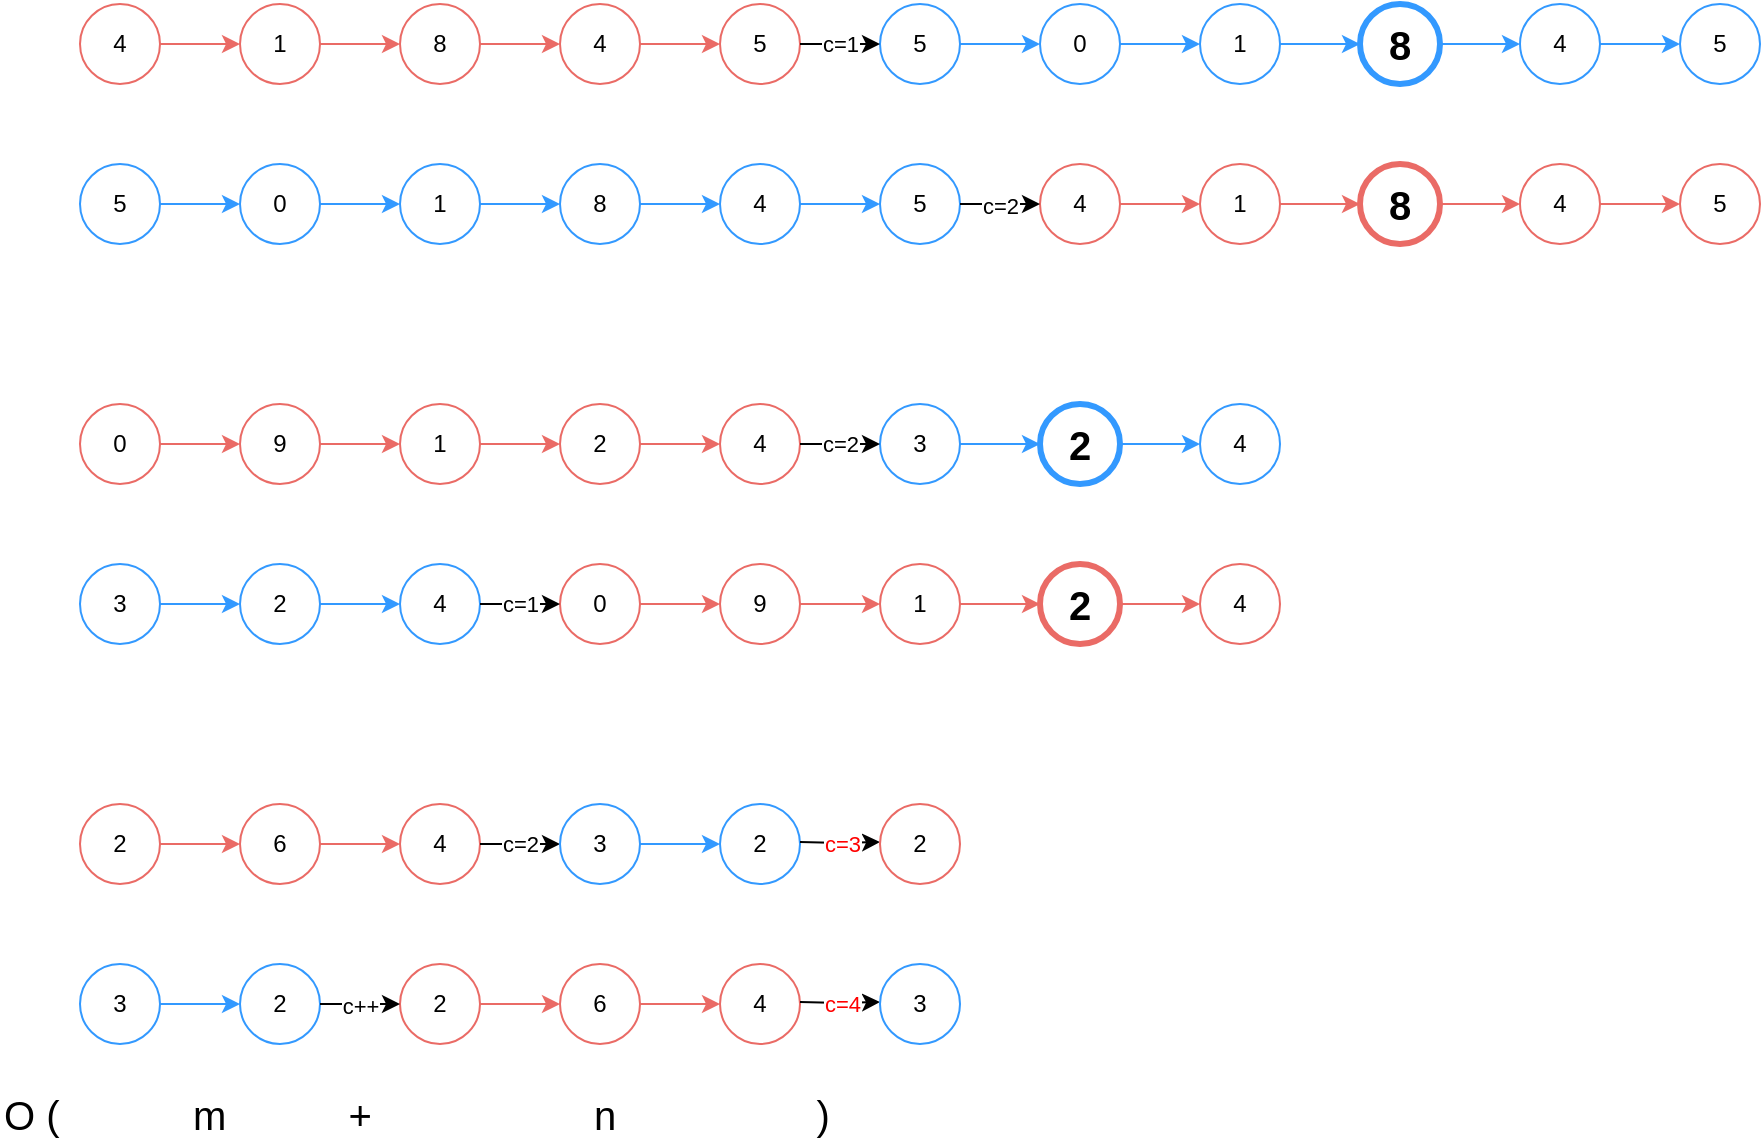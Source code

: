 <mxfile version="10.9.5" type="device"><diagram id="MU6FmItZfVkBV1Y_q-P8" name="Page-1"><mxGraphModel dx="1086" dy="808" grid="1" gridSize="10" guides="1" tooltips="1" connect="1" arrows="1" fold="1" page="1" pageScale="1" pageWidth="827" pageHeight="1169" math="0" shadow="0"><root><mxCell id="0"/><mxCell id="1" parent="0"/><mxCell id="hfgrG8m5vPyKyBXKYbzm-3" value="" style="edgeStyle=orthogonalEdgeStyle;rounded=0;orthogonalLoop=1;jettySize=auto;html=1;strokeColor=#EA6B66;" parent="1" source="hfgrG8m5vPyKyBXKYbzm-1" target="hfgrG8m5vPyKyBXKYbzm-2" edge="1"><mxGeometry relative="1" as="geometry"/></mxCell><mxCell id="hfgrG8m5vPyKyBXKYbzm-1" value="4" style="ellipse;whiteSpace=wrap;html=1;aspect=fixed;strokeColor=#EA6B66;" parent="1" vertex="1"><mxGeometry x="80" y="80" width="40" height="40" as="geometry"/></mxCell><mxCell id="hfgrG8m5vPyKyBXKYbzm-5" value="" style="edgeStyle=orthogonalEdgeStyle;rounded=0;orthogonalLoop=1;jettySize=auto;html=1;strokeColor=#EA6B66;" parent="1" source="hfgrG8m5vPyKyBXKYbzm-2" target="hfgrG8m5vPyKyBXKYbzm-4" edge="1"><mxGeometry relative="1" as="geometry"/></mxCell><mxCell id="hfgrG8m5vPyKyBXKYbzm-2" value="1" style="ellipse;whiteSpace=wrap;html=1;aspect=fixed;strokeColor=#EA6B66;" parent="1" vertex="1"><mxGeometry x="160" y="80" width="40" height="40" as="geometry"/></mxCell><mxCell id="hfgrG8m5vPyKyBXKYbzm-7" value="" style="edgeStyle=orthogonalEdgeStyle;rounded=0;orthogonalLoop=1;jettySize=auto;html=1;strokeColor=#EA6B66;" parent="1" source="hfgrG8m5vPyKyBXKYbzm-4" target="hfgrG8m5vPyKyBXKYbzm-6" edge="1"><mxGeometry relative="1" as="geometry"/></mxCell><mxCell id="hfgrG8m5vPyKyBXKYbzm-4" value="8" style="ellipse;whiteSpace=wrap;html=1;aspect=fixed;strokeColor=#EA6B66;" parent="1" vertex="1"><mxGeometry x="240" y="80" width="40" height="40" as="geometry"/></mxCell><mxCell id="hfgrG8m5vPyKyBXKYbzm-9" value="" style="edgeStyle=orthogonalEdgeStyle;rounded=0;orthogonalLoop=1;jettySize=auto;html=1;strokeColor=#EA6B66;" parent="1" source="hfgrG8m5vPyKyBXKYbzm-6" target="hfgrG8m5vPyKyBXKYbzm-8" edge="1"><mxGeometry relative="1" as="geometry"/></mxCell><mxCell id="hfgrG8m5vPyKyBXKYbzm-6" value="4" style="ellipse;whiteSpace=wrap;html=1;aspect=fixed;strokeColor=#EA6B66;" parent="1" vertex="1"><mxGeometry x="320" y="80" width="40" height="40" as="geometry"/></mxCell><mxCell id="hfgrG8m5vPyKyBXKYbzm-8" value="5" style="ellipse;whiteSpace=wrap;html=1;aspect=fixed;strokeColor=#EA6B66;" parent="1" vertex="1"><mxGeometry x="400" y="80" width="40" height="40" as="geometry"/></mxCell><mxCell id="hfgrG8m5vPyKyBXKYbzm-10" value="" style="edgeStyle=orthogonalEdgeStyle;rounded=0;orthogonalLoop=1;jettySize=auto;html=1;strokeColor=#3399FF;" parent="1" source="hfgrG8m5vPyKyBXKYbzm-11" target="hfgrG8m5vPyKyBXKYbzm-13" edge="1"><mxGeometry relative="1" as="geometry"/></mxCell><mxCell id="hfgrG8m5vPyKyBXKYbzm-11" value="5" style="ellipse;whiteSpace=wrap;html=1;aspect=fixed;strokeColor=#3399FF;" parent="1" vertex="1"><mxGeometry x="80" y="160" width="40" height="40" as="geometry"/></mxCell><mxCell id="hfgrG8m5vPyKyBXKYbzm-12" value="" style="edgeStyle=orthogonalEdgeStyle;rounded=0;orthogonalLoop=1;jettySize=auto;html=1;strokeColor=#3399FF;" parent="1" source="hfgrG8m5vPyKyBXKYbzm-13" target="hfgrG8m5vPyKyBXKYbzm-15" edge="1"><mxGeometry relative="1" as="geometry"/></mxCell><mxCell id="hfgrG8m5vPyKyBXKYbzm-13" value="0" style="ellipse;whiteSpace=wrap;html=1;aspect=fixed;strokeColor=#3399FF;" parent="1" vertex="1"><mxGeometry x="160" y="160" width="40" height="40" as="geometry"/></mxCell><mxCell id="hfgrG8m5vPyKyBXKYbzm-14" value="" style="edgeStyle=orthogonalEdgeStyle;rounded=0;orthogonalLoop=1;jettySize=auto;html=1;strokeColor=#3399FF;" parent="1" source="hfgrG8m5vPyKyBXKYbzm-15" target="hfgrG8m5vPyKyBXKYbzm-17" edge="1"><mxGeometry relative="1" as="geometry"/></mxCell><mxCell id="hfgrG8m5vPyKyBXKYbzm-15" value="1" style="ellipse;whiteSpace=wrap;html=1;aspect=fixed;strokeColor=#3399FF;" parent="1" vertex="1"><mxGeometry x="240" y="160" width="40" height="40" as="geometry"/></mxCell><mxCell id="hfgrG8m5vPyKyBXKYbzm-16" value="" style="edgeStyle=orthogonalEdgeStyle;rounded=0;orthogonalLoop=1;jettySize=auto;html=1;strokeColor=#3399FF;" parent="1" source="hfgrG8m5vPyKyBXKYbzm-17" target="hfgrG8m5vPyKyBXKYbzm-18" edge="1"><mxGeometry relative="1" as="geometry"/></mxCell><mxCell id="hfgrG8m5vPyKyBXKYbzm-17" value="8" style="ellipse;whiteSpace=wrap;html=1;aspect=fixed;strokeColor=#3399FF;" parent="1" vertex="1"><mxGeometry x="320" y="160" width="40" height="40" as="geometry"/></mxCell><mxCell id="hfgrG8m5vPyKyBXKYbzm-20" value="" style="edgeStyle=orthogonalEdgeStyle;rounded=0;orthogonalLoop=1;jettySize=auto;html=1;strokeColor=#3399FF;" parent="1" source="hfgrG8m5vPyKyBXKYbzm-18" target="hfgrG8m5vPyKyBXKYbzm-19" edge="1"><mxGeometry relative="1" as="geometry"/></mxCell><mxCell id="hfgrG8m5vPyKyBXKYbzm-18" value="4" style="ellipse;whiteSpace=wrap;html=1;aspect=fixed;strokeColor=#3399FF;" parent="1" vertex="1"><mxGeometry x="400" y="160" width="40" height="40" as="geometry"/></mxCell><mxCell id="hfgrG8m5vPyKyBXKYbzm-19" value="5" style="ellipse;whiteSpace=wrap;html=1;aspect=fixed;strokeColor=#3399FF;" parent="1" vertex="1"><mxGeometry x="480" y="160" width="40" height="40" as="geometry"/></mxCell><mxCell id="hfgrG8m5vPyKyBXKYbzm-21" value="" style="edgeStyle=orthogonalEdgeStyle;rounded=0;orthogonalLoop=1;jettySize=auto;html=1;strokeColor=#3399FF;" parent="1" source="hfgrG8m5vPyKyBXKYbzm-22" target="hfgrG8m5vPyKyBXKYbzm-24" edge="1"><mxGeometry relative="1" as="geometry"/></mxCell><mxCell id="hfgrG8m5vPyKyBXKYbzm-22" value="5" style="ellipse;whiteSpace=wrap;html=1;aspect=fixed;strokeColor=#3399FF;" parent="1" vertex="1"><mxGeometry x="480" y="80" width="40" height="40" as="geometry"/></mxCell><mxCell id="hfgrG8m5vPyKyBXKYbzm-23" value="" style="edgeStyle=orthogonalEdgeStyle;rounded=0;orthogonalLoop=1;jettySize=auto;html=1;strokeColor=#3399FF;" parent="1" source="hfgrG8m5vPyKyBXKYbzm-24" target="hfgrG8m5vPyKyBXKYbzm-26" edge="1"><mxGeometry relative="1" as="geometry"/></mxCell><mxCell id="hfgrG8m5vPyKyBXKYbzm-24" value="0" style="ellipse;whiteSpace=wrap;html=1;aspect=fixed;strokeColor=#3399FF;" parent="1" vertex="1"><mxGeometry x="560" y="80" width="40" height="40" as="geometry"/></mxCell><mxCell id="hfgrG8m5vPyKyBXKYbzm-25" value="" style="edgeStyle=orthogonalEdgeStyle;rounded=0;orthogonalLoop=1;jettySize=auto;html=1;strokeColor=#3399FF;" parent="1" source="hfgrG8m5vPyKyBXKYbzm-26" target="hfgrG8m5vPyKyBXKYbzm-28" edge="1"><mxGeometry relative="1" as="geometry"/></mxCell><mxCell id="hfgrG8m5vPyKyBXKYbzm-26" value="1" style="ellipse;whiteSpace=wrap;html=1;aspect=fixed;strokeColor=#3399FF;" parent="1" vertex="1"><mxGeometry x="640" y="80" width="40" height="40" as="geometry"/></mxCell><mxCell id="hfgrG8m5vPyKyBXKYbzm-27" value="" style="edgeStyle=orthogonalEdgeStyle;rounded=0;orthogonalLoop=1;jettySize=auto;html=1;strokeColor=#3399FF;" parent="1" source="hfgrG8m5vPyKyBXKYbzm-28" target="hfgrG8m5vPyKyBXKYbzm-30" edge="1"><mxGeometry relative="1" as="geometry"/></mxCell><mxCell id="hfgrG8m5vPyKyBXKYbzm-28" value="8" style="ellipse;whiteSpace=wrap;html=1;aspect=fixed;fillColor=#ffffff;strokeColor=#3399FF;fontStyle=1;fontSize=20;strokeWidth=3;" parent="1" vertex="1"><mxGeometry x="720" y="80" width="40" height="40" as="geometry"/></mxCell><mxCell id="hfgrG8m5vPyKyBXKYbzm-29" value="" style="edgeStyle=orthogonalEdgeStyle;rounded=0;orthogonalLoop=1;jettySize=auto;html=1;strokeColor=#3399FF;" parent="1" source="hfgrG8m5vPyKyBXKYbzm-30" target="hfgrG8m5vPyKyBXKYbzm-31" edge="1"><mxGeometry relative="1" as="geometry"/></mxCell><mxCell id="hfgrG8m5vPyKyBXKYbzm-30" value="4" style="ellipse;whiteSpace=wrap;html=1;aspect=fixed;strokeColor=#3399FF;" parent="1" vertex="1"><mxGeometry x="800" y="80" width="40" height="40" as="geometry"/></mxCell><mxCell id="hfgrG8m5vPyKyBXKYbzm-31" value="5" style="ellipse;whiteSpace=wrap;html=1;aspect=fixed;strokeColor=#3399FF;" parent="1" vertex="1"><mxGeometry x="880" y="80" width="40" height="40" as="geometry"/></mxCell><mxCell id="hfgrG8m5vPyKyBXKYbzm-32" value="c=1" style="edgeStyle=orthogonalEdgeStyle;rounded=0;orthogonalLoop=1;jettySize=auto;html=1;entryX=0;entryY=0.5;entryDx=0;entryDy=0;exitX=1;exitY=0.5;exitDx=0;exitDy=0;" parent="1" source="hfgrG8m5vPyKyBXKYbzm-8" target="hfgrG8m5vPyKyBXKYbzm-22" edge="1"><mxGeometry relative="1" as="geometry"><mxPoint x="370" y="110" as="sourcePoint"/><mxPoint x="410" y="110" as="targetPoint"/></mxGeometry></mxCell><mxCell id="hfgrG8m5vPyKyBXKYbzm-44" value="" style="edgeStyle=orthogonalEdgeStyle;rounded=0;orthogonalLoop=1;jettySize=auto;html=1;strokeColor=#EA6B66;" parent="1" source="hfgrG8m5vPyKyBXKYbzm-45" target="hfgrG8m5vPyKyBXKYbzm-47" edge="1"><mxGeometry relative="1" as="geometry"/></mxCell><mxCell id="hfgrG8m5vPyKyBXKYbzm-45" value="4" style="ellipse;whiteSpace=wrap;html=1;aspect=fixed;strokeColor=#EA6B66;" parent="1" vertex="1"><mxGeometry x="560" y="160" width="40" height="40" as="geometry"/></mxCell><mxCell id="hfgrG8m5vPyKyBXKYbzm-46" value="" style="edgeStyle=orthogonalEdgeStyle;rounded=0;orthogonalLoop=1;jettySize=auto;html=1;strokeColor=#EA6B66;" parent="1" source="hfgrG8m5vPyKyBXKYbzm-47" target="hfgrG8m5vPyKyBXKYbzm-49" edge="1"><mxGeometry relative="1" as="geometry"/></mxCell><mxCell id="hfgrG8m5vPyKyBXKYbzm-47" value="1" style="ellipse;whiteSpace=wrap;html=1;aspect=fixed;strokeColor=#EA6B66;" parent="1" vertex="1"><mxGeometry x="640" y="160" width="40" height="40" as="geometry"/></mxCell><mxCell id="hfgrG8m5vPyKyBXKYbzm-48" value="" style="edgeStyle=orthogonalEdgeStyle;rounded=0;orthogonalLoop=1;jettySize=auto;html=1;strokeColor=#EA6B66;" parent="1" source="hfgrG8m5vPyKyBXKYbzm-49" target="hfgrG8m5vPyKyBXKYbzm-51" edge="1"><mxGeometry relative="1" as="geometry"/></mxCell><mxCell id="hfgrG8m5vPyKyBXKYbzm-49" value="8" style="ellipse;whiteSpace=wrap;html=1;aspect=fixed;fillColor=#ffffff;strokeColor=#EA6B66;fontStyle=1;fontSize=20;strokeWidth=3;" parent="1" vertex="1"><mxGeometry x="720" y="160" width="40" height="40" as="geometry"/></mxCell><mxCell id="hfgrG8m5vPyKyBXKYbzm-50" value="" style="edgeStyle=orthogonalEdgeStyle;rounded=0;orthogonalLoop=1;jettySize=auto;html=1;strokeColor=#EA6B66;" parent="1" source="hfgrG8m5vPyKyBXKYbzm-51" target="hfgrG8m5vPyKyBXKYbzm-52" edge="1"><mxGeometry relative="1" as="geometry"/></mxCell><mxCell id="hfgrG8m5vPyKyBXKYbzm-51" value="4" style="ellipse;whiteSpace=wrap;html=1;aspect=fixed;strokeColor=#EA6B66;" parent="1" vertex="1"><mxGeometry x="800" y="160" width="40" height="40" as="geometry"/></mxCell><mxCell id="hfgrG8m5vPyKyBXKYbzm-52" value="5" style="ellipse;whiteSpace=wrap;html=1;aspect=fixed;strokeColor=#EA6B66;" parent="1" vertex="1"><mxGeometry x="880" y="160" width="40" height="40" as="geometry"/></mxCell><mxCell id="hfgrG8m5vPyKyBXKYbzm-53" value="c=2" style="edgeStyle=orthogonalEdgeStyle;rounded=0;orthogonalLoop=1;jettySize=auto;html=1;exitX=1;exitY=0.5;exitDx=0;exitDy=0;" parent="1" source="hfgrG8m5vPyKyBXKYbzm-19" edge="1"><mxGeometry relative="1" as="geometry"><mxPoint x="530" y="110" as="sourcePoint"/><mxPoint x="560" y="180" as="targetPoint"/></mxGeometry></mxCell><mxCell id="hfgrG8m5vPyKyBXKYbzm-74" value="" style="edgeStyle=orthogonalEdgeStyle;rounded=0;orthogonalLoop=1;jettySize=auto;html=1;strokeColor=#EA6B66;" parent="1" source="hfgrG8m5vPyKyBXKYbzm-75" target="hfgrG8m5vPyKyBXKYbzm-77" edge="1"><mxGeometry relative="1" as="geometry"/></mxCell><mxCell id="hfgrG8m5vPyKyBXKYbzm-75" value="0" style="ellipse;whiteSpace=wrap;html=1;aspect=fixed;strokeColor=#EA6B66;" parent="1" vertex="1"><mxGeometry x="80" y="280" width="40" height="40" as="geometry"/></mxCell><mxCell id="hfgrG8m5vPyKyBXKYbzm-76" value="" style="edgeStyle=orthogonalEdgeStyle;rounded=0;orthogonalLoop=1;jettySize=auto;html=1;strokeColor=#EA6B66;" parent="1" source="hfgrG8m5vPyKyBXKYbzm-77" target="hfgrG8m5vPyKyBXKYbzm-79" edge="1"><mxGeometry relative="1" as="geometry"/></mxCell><mxCell id="hfgrG8m5vPyKyBXKYbzm-77" value="9" style="ellipse;whiteSpace=wrap;html=1;aspect=fixed;strokeColor=#EA6B66;" parent="1" vertex="1"><mxGeometry x="160" y="280" width="40" height="40" as="geometry"/></mxCell><mxCell id="hfgrG8m5vPyKyBXKYbzm-78" value="" style="edgeStyle=orthogonalEdgeStyle;rounded=0;orthogonalLoop=1;jettySize=auto;html=1;strokeColor=#EA6B66;" parent="1" source="hfgrG8m5vPyKyBXKYbzm-79" target="hfgrG8m5vPyKyBXKYbzm-81" edge="1"><mxGeometry relative="1" as="geometry"/></mxCell><mxCell id="hfgrG8m5vPyKyBXKYbzm-79" value="1" style="ellipse;whiteSpace=wrap;html=1;aspect=fixed;strokeColor=#EA6B66;" parent="1" vertex="1"><mxGeometry x="240" y="280" width="40" height="40" as="geometry"/></mxCell><mxCell id="hfgrG8m5vPyKyBXKYbzm-80" value="" style="edgeStyle=orthogonalEdgeStyle;rounded=0;orthogonalLoop=1;jettySize=auto;html=1;strokeColor=#EA6B66;" parent="1" source="hfgrG8m5vPyKyBXKYbzm-81" target="hfgrG8m5vPyKyBXKYbzm-82" edge="1"><mxGeometry relative="1" as="geometry"/></mxCell><mxCell id="hfgrG8m5vPyKyBXKYbzm-81" value="2" style="ellipse;whiteSpace=wrap;html=1;aspect=fixed;strokeColor=#EA6B66;" parent="1" vertex="1"><mxGeometry x="320" y="280" width="40" height="40" as="geometry"/></mxCell><mxCell id="hfgrG8m5vPyKyBXKYbzm-82" value="4" style="ellipse;whiteSpace=wrap;html=1;aspect=fixed;strokeColor=#EA6B66;" parent="1" vertex="1"><mxGeometry x="400" y="280" width="40" height="40" as="geometry"/></mxCell><mxCell id="hfgrG8m5vPyKyBXKYbzm-83" value="" style="edgeStyle=orthogonalEdgeStyle;rounded=0;orthogonalLoop=1;jettySize=auto;html=1;strokeColor=#3399FF;" parent="1" source="hfgrG8m5vPyKyBXKYbzm-84" target="hfgrG8m5vPyKyBXKYbzm-86" edge="1"><mxGeometry relative="1" as="geometry"/></mxCell><mxCell id="hfgrG8m5vPyKyBXKYbzm-84" value="3" style="ellipse;whiteSpace=wrap;html=1;aspect=fixed;strokeColor=#3399FF;" parent="1" vertex="1"><mxGeometry x="80" y="360" width="40" height="40" as="geometry"/></mxCell><mxCell id="hfgrG8m5vPyKyBXKYbzm-85" value="" style="edgeStyle=orthogonalEdgeStyle;rounded=0;orthogonalLoop=1;jettySize=auto;html=1;strokeColor=#3399FF;" parent="1" source="hfgrG8m5vPyKyBXKYbzm-86" target="hfgrG8m5vPyKyBXKYbzm-87" edge="1"><mxGeometry relative="1" as="geometry"/></mxCell><mxCell id="hfgrG8m5vPyKyBXKYbzm-86" value="2" style="ellipse;whiteSpace=wrap;html=1;aspect=fixed;strokeColor=#3399FF;" parent="1" vertex="1"><mxGeometry x="160" y="360" width="40" height="40" as="geometry"/></mxCell><mxCell id="hfgrG8m5vPyKyBXKYbzm-87" value="4" style="ellipse;whiteSpace=wrap;html=1;aspect=fixed;strokeColor=#3399FF;" parent="1" vertex="1"><mxGeometry x="240" y="360" width="40" height="40" as="geometry"/></mxCell><mxCell id="hfgrG8m5vPyKyBXKYbzm-89" value="" style="edgeStyle=orthogonalEdgeStyle;rounded=0;orthogonalLoop=1;jettySize=auto;html=1;strokeColor=#EA6B66;" parent="1" source="hfgrG8m5vPyKyBXKYbzm-90" target="hfgrG8m5vPyKyBXKYbzm-92" edge="1"><mxGeometry relative="1" as="geometry"/></mxCell><mxCell id="hfgrG8m5vPyKyBXKYbzm-90" value="0" style="ellipse;whiteSpace=wrap;html=1;aspect=fixed;strokeColor=#EA6B66;" parent="1" vertex="1"><mxGeometry x="320" y="360" width="40" height="40" as="geometry"/></mxCell><mxCell id="hfgrG8m5vPyKyBXKYbzm-91" value="" style="edgeStyle=orthogonalEdgeStyle;rounded=0;orthogonalLoop=1;jettySize=auto;html=1;strokeColor=#EA6B66;" parent="1" source="hfgrG8m5vPyKyBXKYbzm-92" target="hfgrG8m5vPyKyBXKYbzm-94" edge="1"><mxGeometry relative="1" as="geometry"/></mxCell><mxCell id="hfgrG8m5vPyKyBXKYbzm-92" value="9" style="ellipse;whiteSpace=wrap;html=1;aspect=fixed;strokeColor=#EA6B66;" parent="1" vertex="1"><mxGeometry x="400" y="360" width="40" height="40" as="geometry"/></mxCell><mxCell id="hfgrG8m5vPyKyBXKYbzm-93" value="" style="edgeStyle=orthogonalEdgeStyle;rounded=0;orthogonalLoop=1;jettySize=auto;html=1;strokeColor=#EA6B66;" parent="1" source="hfgrG8m5vPyKyBXKYbzm-94" target="hfgrG8m5vPyKyBXKYbzm-96" edge="1"><mxGeometry relative="1" as="geometry"/></mxCell><mxCell id="hfgrG8m5vPyKyBXKYbzm-94" value="1" style="ellipse;whiteSpace=wrap;html=1;aspect=fixed;strokeColor=#EA6B66;" parent="1" vertex="1"><mxGeometry x="480" y="360" width="40" height="40" as="geometry"/></mxCell><mxCell id="hfgrG8m5vPyKyBXKYbzm-95" value="" style="edgeStyle=orthogonalEdgeStyle;rounded=0;orthogonalLoop=1;jettySize=auto;html=1;strokeColor=#EA6B66;" parent="1" source="hfgrG8m5vPyKyBXKYbzm-96" target="hfgrG8m5vPyKyBXKYbzm-97" edge="1"><mxGeometry relative="1" as="geometry"/></mxCell><mxCell id="hfgrG8m5vPyKyBXKYbzm-96" value="2" style="ellipse;whiteSpace=wrap;html=1;aspect=fixed;strokeColor=#EA6B66;fontStyle=1;fontSize=20;strokeWidth=3;" parent="1" vertex="1"><mxGeometry x="560" y="360" width="40" height="40" as="geometry"/></mxCell><mxCell id="hfgrG8m5vPyKyBXKYbzm-97" value="4" style="ellipse;whiteSpace=wrap;html=1;aspect=fixed;strokeColor=#EA6B66;" parent="1" vertex="1"><mxGeometry x="640" y="360" width="40" height="40" as="geometry"/></mxCell><mxCell id="hfgrG8m5vPyKyBXKYbzm-98" value="" style="edgeStyle=orthogonalEdgeStyle;rounded=0;orthogonalLoop=1;jettySize=auto;html=1;strokeColor=#3399FF;" parent="1" source="hfgrG8m5vPyKyBXKYbzm-99" target="hfgrG8m5vPyKyBXKYbzm-101" edge="1"><mxGeometry relative="1" as="geometry"/></mxCell><mxCell id="hfgrG8m5vPyKyBXKYbzm-99" value="3" style="ellipse;whiteSpace=wrap;html=1;aspect=fixed;strokeColor=#3399FF;" parent="1" vertex="1"><mxGeometry x="480" y="280" width="40" height="40" as="geometry"/></mxCell><mxCell id="hfgrG8m5vPyKyBXKYbzm-100" value="" style="edgeStyle=orthogonalEdgeStyle;rounded=0;orthogonalLoop=1;jettySize=auto;html=1;strokeColor=#3399FF;" parent="1" source="hfgrG8m5vPyKyBXKYbzm-101" target="hfgrG8m5vPyKyBXKYbzm-102" edge="1"><mxGeometry relative="1" as="geometry"/></mxCell><mxCell id="hfgrG8m5vPyKyBXKYbzm-101" value="2" style="ellipse;whiteSpace=wrap;html=1;aspect=fixed;strokeColor=#3399FF;fontStyle=1;fontSize=20;strokeWidth=3;" parent="1" vertex="1"><mxGeometry x="560" y="280" width="40" height="40" as="geometry"/></mxCell><mxCell id="hfgrG8m5vPyKyBXKYbzm-102" value="4" style="ellipse;whiteSpace=wrap;html=1;aspect=fixed;strokeColor=#3399FF;" parent="1" vertex="1"><mxGeometry x="640" y="280" width="40" height="40" as="geometry"/></mxCell><mxCell id="hfgrG8m5vPyKyBXKYbzm-104" value="c=1" style="edgeStyle=orthogonalEdgeStyle;rounded=0;orthogonalLoop=1;jettySize=auto;html=1;entryX=0;entryY=0.5;entryDx=0;entryDy=0;exitX=1;exitY=0.5;exitDx=0;exitDy=0;" parent="1" source="hfgrG8m5vPyKyBXKYbzm-87" target="hfgrG8m5vPyKyBXKYbzm-90" edge="1"><mxGeometry relative="1" as="geometry"><mxPoint x="450" y="110" as="sourcePoint"/><mxPoint x="490" y="110" as="targetPoint"/></mxGeometry></mxCell><mxCell id="hfgrG8m5vPyKyBXKYbzm-105" value="c=2" style="edgeStyle=orthogonalEdgeStyle;rounded=0;orthogonalLoop=1;jettySize=auto;html=1;entryX=0;entryY=0.5;entryDx=0;entryDy=0;exitX=1;exitY=0.5;exitDx=0;exitDy=0;" parent="1" source="hfgrG8m5vPyKyBXKYbzm-82" target="hfgrG8m5vPyKyBXKYbzm-99" edge="1"><mxGeometry relative="1" as="geometry"><mxPoint x="460" y="250" as="sourcePoint"/><mxPoint x="330" y="390" as="targetPoint"/></mxGeometry></mxCell><mxCell id="hfgrG8m5vPyKyBXKYbzm-106" value="" style="edgeStyle=orthogonalEdgeStyle;rounded=0;orthogonalLoop=1;jettySize=auto;html=1;strokeColor=#EA6B66;" parent="1" source="hfgrG8m5vPyKyBXKYbzm-107" target="hfgrG8m5vPyKyBXKYbzm-109" edge="1"><mxGeometry relative="1" as="geometry"/></mxCell><mxCell id="hfgrG8m5vPyKyBXKYbzm-107" value="2" style="ellipse;whiteSpace=wrap;html=1;aspect=fixed;strokeColor=#EA6B66;" parent="1" vertex="1"><mxGeometry x="80" y="480" width="40" height="40" as="geometry"/></mxCell><mxCell id="hfgrG8m5vPyKyBXKYbzm-108" value="" style="edgeStyle=orthogonalEdgeStyle;rounded=0;orthogonalLoop=1;jettySize=auto;html=1;strokeColor=#EA6B66;" parent="1" source="hfgrG8m5vPyKyBXKYbzm-109" target="hfgrG8m5vPyKyBXKYbzm-110" edge="1"><mxGeometry relative="1" as="geometry"/></mxCell><mxCell id="hfgrG8m5vPyKyBXKYbzm-109" value="6" style="ellipse;whiteSpace=wrap;html=1;aspect=fixed;strokeColor=#EA6B66;" parent="1" vertex="1"><mxGeometry x="160" y="480" width="40" height="40" as="geometry"/></mxCell><mxCell id="hfgrG8m5vPyKyBXKYbzm-110" value="4" style="ellipse;whiteSpace=wrap;html=1;aspect=fixed;strokeColor=#EA6B66;" parent="1" vertex="1"><mxGeometry x="240" y="480" width="40" height="40" as="geometry"/></mxCell><mxCell id="hfgrG8m5vPyKyBXKYbzm-111" value="" style="edgeStyle=orthogonalEdgeStyle;rounded=0;orthogonalLoop=1;jettySize=auto;html=1;strokeColor=#3399FF;" parent="1" source="hfgrG8m5vPyKyBXKYbzm-112" target="hfgrG8m5vPyKyBXKYbzm-114" edge="1"><mxGeometry relative="1" as="geometry"/></mxCell><mxCell id="hfgrG8m5vPyKyBXKYbzm-112" value="3" style="ellipse;whiteSpace=wrap;html=1;aspect=fixed;strokeColor=#3399FF;" parent="1" vertex="1"><mxGeometry x="80" y="560" width="40" height="40" as="geometry"/></mxCell><mxCell id="hfgrG8m5vPyKyBXKYbzm-114" value="2" style="ellipse;whiteSpace=wrap;html=1;aspect=fixed;strokeColor=#3399FF;" parent="1" vertex="1"><mxGeometry x="160" y="560" width="40" height="40" as="geometry"/></mxCell><mxCell id="hfgrG8m5vPyKyBXKYbzm-116" value="c=2" style="edgeStyle=orthogonalEdgeStyle;rounded=0;orthogonalLoop=1;jettySize=auto;html=1;entryX=0;entryY=0.5;entryDx=0;entryDy=0;exitX=1;exitY=0.5;exitDx=0;exitDy=0;" parent="1" source="hfgrG8m5vPyKyBXKYbzm-110" target="hfgrG8m5vPyKyBXKYbzm-118" edge="1"><mxGeometry relative="1" as="geometry"><mxPoint x="290" y="390" as="sourcePoint"/><mxPoint x="330" y="390" as="targetPoint"/></mxGeometry></mxCell><mxCell id="hfgrG8m5vPyKyBXKYbzm-117" value="" style="edgeStyle=orthogonalEdgeStyle;rounded=0;orthogonalLoop=1;jettySize=auto;html=1;strokeColor=#3399FF;" parent="1" source="hfgrG8m5vPyKyBXKYbzm-118" target="hfgrG8m5vPyKyBXKYbzm-119" edge="1"><mxGeometry relative="1" as="geometry"/></mxCell><mxCell id="hfgrG8m5vPyKyBXKYbzm-118" value="3" style="ellipse;whiteSpace=wrap;html=1;aspect=fixed;strokeColor=#3399FF;" parent="1" vertex="1"><mxGeometry x="320" y="480" width="40" height="40" as="geometry"/></mxCell><mxCell id="hfgrG8m5vPyKyBXKYbzm-119" value="2" style="ellipse;whiteSpace=wrap;html=1;aspect=fixed;strokeColor=#3399FF;" parent="1" vertex="1"><mxGeometry x="400" y="480" width="40" height="40" as="geometry"/></mxCell><mxCell id="hfgrG8m5vPyKyBXKYbzm-126" value="" style="edgeStyle=orthogonalEdgeStyle;rounded=0;orthogonalLoop=1;jettySize=auto;html=1;strokeColor=#EA6B66;" parent="1" source="hfgrG8m5vPyKyBXKYbzm-127" target="hfgrG8m5vPyKyBXKYbzm-129" edge="1"><mxGeometry relative="1" as="geometry"/></mxCell><mxCell id="hfgrG8m5vPyKyBXKYbzm-127" value="2" style="ellipse;whiteSpace=wrap;html=1;aspect=fixed;strokeColor=#EA6B66;" parent="1" vertex="1"><mxGeometry x="240" y="560" width="40" height="40" as="geometry"/></mxCell><mxCell id="hfgrG8m5vPyKyBXKYbzm-128" value="" style="edgeStyle=orthogonalEdgeStyle;rounded=0;orthogonalLoop=1;jettySize=auto;html=1;strokeColor=#EA6B66;" parent="1" source="hfgrG8m5vPyKyBXKYbzm-129" target="hfgrG8m5vPyKyBXKYbzm-130" edge="1"><mxGeometry relative="1" as="geometry"/></mxCell><mxCell id="hfgrG8m5vPyKyBXKYbzm-129" value="6" style="ellipse;whiteSpace=wrap;html=1;aspect=fixed;strokeColor=#EA6B66;" parent="1" vertex="1"><mxGeometry x="320" y="560" width="40" height="40" as="geometry"/></mxCell><mxCell id="hfgrG8m5vPyKyBXKYbzm-130" value="4" style="ellipse;whiteSpace=wrap;html=1;aspect=fixed;strokeColor=#EA6B66;" parent="1" vertex="1"><mxGeometry x="400" y="560" width="40" height="40" as="geometry"/></mxCell><mxCell id="hfgrG8m5vPyKyBXKYbzm-132" value="c=3" style="edgeStyle=orthogonalEdgeStyle;rounded=0;orthogonalLoop=1;jettySize=auto;html=1;entryX=0;entryY=0.5;entryDx=0;entryDy=0;exitX=1;exitY=0.5;exitDx=0;exitDy=0;fontColor=#FF0000;" parent="1" edge="1"><mxGeometry relative="1" as="geometry"><mxPoint x="440" y="499" as="sourcePoint"/><mxPoint x="480" y="499" as="targetPoint"/></mxGeometry></mxCell><mxCell id="hfgrG8m5vPyKyBXKYbzm-133" value="c=4" style="edgeStyle=orthogonalEdgeStyle;rounded=0;orthogonalLoop=1;jettySize=auto;html=1;entryX=0;entryY=0.5;entryDx=0;entryDy=0;exitX=1;exitY=0.5;exitDx=0;exitDy=0;fontColor=#FF0000;" parent="1" edge="1"><mxGeometry relative="1" as="geometry"><mxPoint x="440" y="579" as="sourcePoint"/><mxPoint x="480" y="579" as="targetPoint"/></mxGeometry></mxCell><mxCell id="hfgrG8m5vPyKyBXKYbzm-137" value="O (&amp;nbsp; &amp;nbsp; &amp;nbsp; &amp;nbsp; &amp;nbsp; &amp;nbsp; m&amp;nbsp; &amp;nbsp; &amp;nbsp; &amp;nbsp; &amp;nbsp; &amp;nbsp;+&amp;nbsp; &amp;nbsp; &amp;nbsp; &amp;nbsp; &amp;nbsp; &amp;nbsp; &amp;nbsp; &amp;nbsp; &amp;nbsp; &amp;nbsp; n&amp;nbsp; &amp;nbsp; &amp;nbsp; &amp;nbsp; &amp;nbsp; &amp;nbsp; &amp;nbsp; &amp;nbsp; &amp;nbsp; )" style="text;html=1;strokeColor=none;fillColor=none;align=left;verticalAlign=middle;whiteSpace=wrap;rounded=0;fontSize=20;" parent="1" vertex="1"><mxGeometry x="40" y="620" width="480" height="30" as="geometry"/></mxCell><mxCell id="hfgrG8m5vPyKyBXKYbzm-140" value="c++" style="edgeStyle=orthogonalEdgeStyle;rounded=0;orthogonalLoop=1;jettySize=auto;html=1;exitX=1;exitY=0.5;exitDx=0;exitDy=0;" parent="1" source="hfgrG8m5vPyKyBXKYbzm-114" edge="1"><mxGeometry relative="1" as="geometry"><mxPoint x="290" y="510" as="sourcePoint"/><mxPoint x="240" y="580" as="targetPoint"/></mxGeometry></mxCell><mxCell id="hfgrG8m5vPyKyBXKYbzm-143" value="2" style="ellipse;whiteSpace=wrap;html=1;aspect=fixed;strokeColor=#EA6B66;" parent="1" vertex="1"><mxGeometry x="480" y="480" width="40" height="40" as="geometry"/></mxCell><mxCell id="hfgrG8m5vPyKyBXKYbzm-144" value="3" style="ellipse;whiteSpace=wrap;html=1;aspect=fixed;strokeColor=#3399FF;" parent="1" vertex="1"><mxGeometry x="480" y="560" width="40" height="40" as="geometry"/></mxCell></root></mxGraphModel></diagram></mxfile>